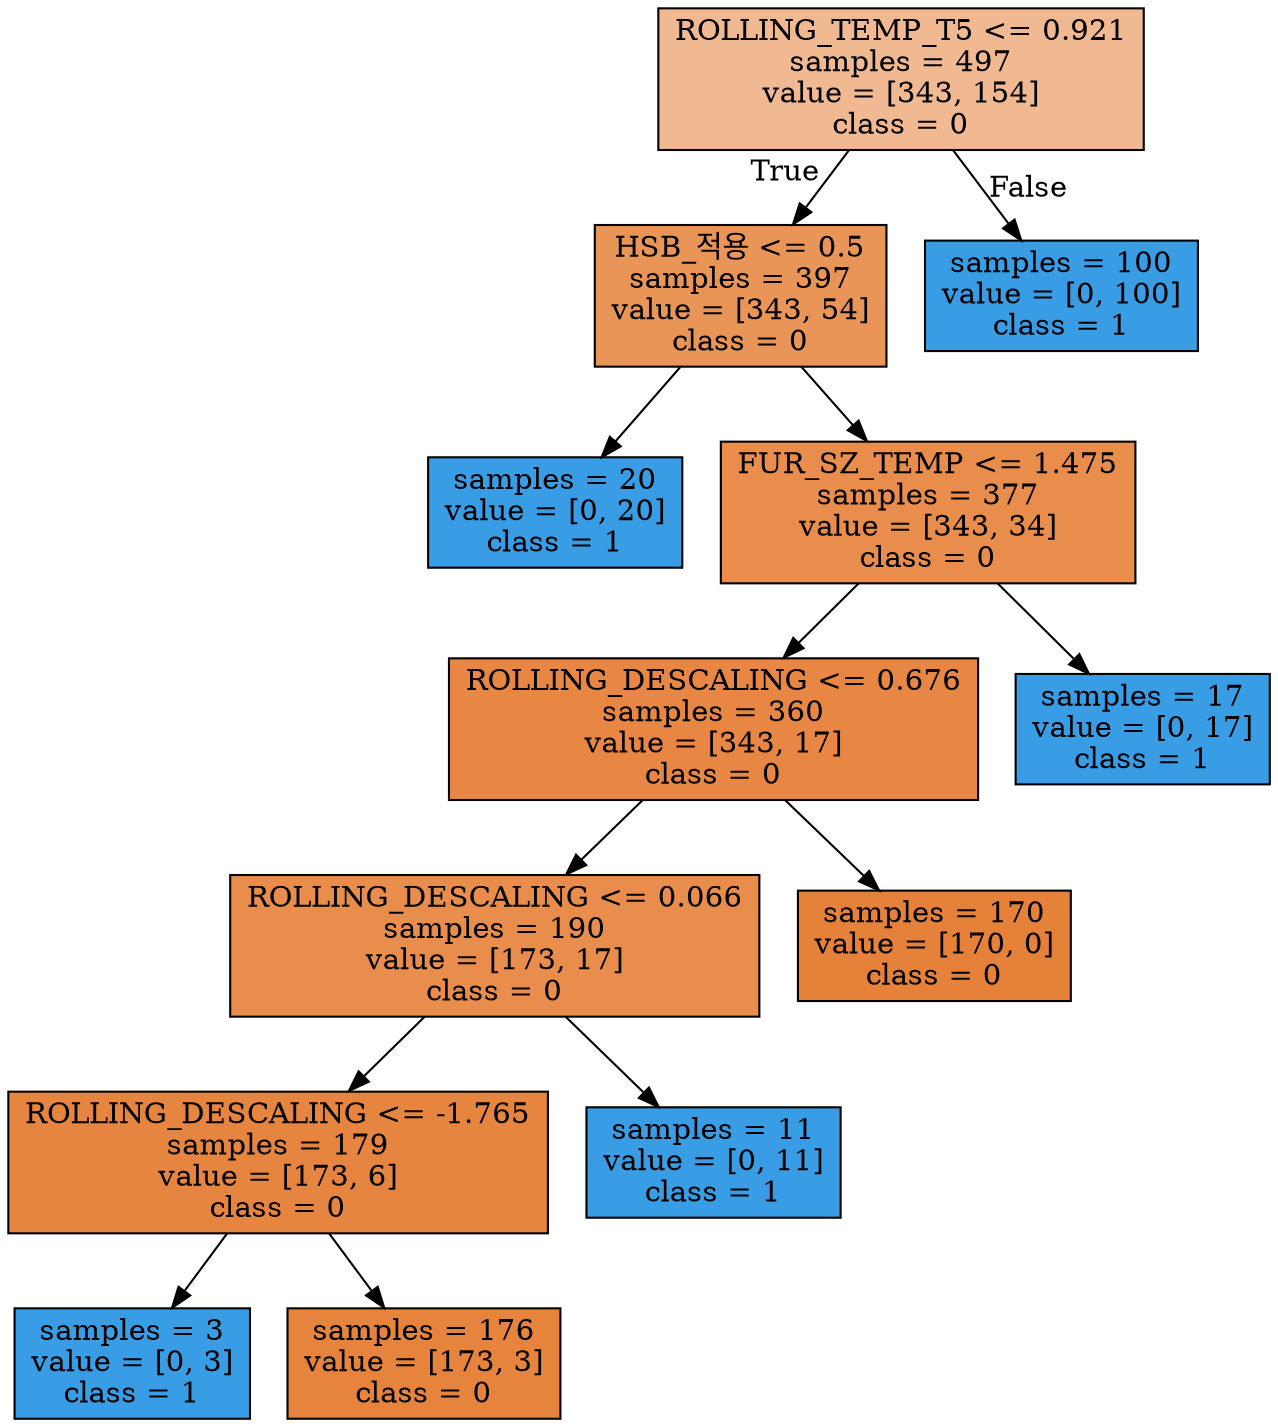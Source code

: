 digraph Tree {
node [shape=box, style="filled", color="black"] ;
0 [label="ROLLING_TEMP_T5 <= 0.921\nsamples = 497\nvalue = [343, 154]\nclass = 0", fillcolor="#e581398d"] ;
1 [label="HSB_적용 <= 0.5\nsamples = 397\nvalue = [343, 54]\nclass = 0", fillcolor="#e58139d7"] ;
0 -> 1 [labeldistance=2.5, labelangle=45, headlabel="True"] ;
2 [label="samples = 20\nvalue = [0, 20]\nclass = 1", fillcolor="#399de5ff"] ;
1 -> 2 ;
3 [label="FUR_SZ_TEMP <= 1.475\nsamples = 377\nvalue = [343, 34]\nclass = 0", fillcolor="#e58139e6"] ;
1 -> 3 ;
4 [label="ROLLING_DESCALING <= 0.676\nsamples = 360\nvalue = [343, 17]\nclass = 0", fillcolor="#e58139f2"] ;
3 -> 4 ;
5 [label="ROLLING_DESCALING <= 0.066\nsamples = 190\nvalue = [173, 17]\nclass = 0", fillcolor="#e58139e6"] ;
4 -> 5 ;
6 [label="ROLLING_DESCALING <= -1.765\nsamples = 179\nvalue = [173, 6]\nclass = 0", fillcolor="#e58139f6"] ;
5 -> 6 ;
7 [label="samples = 3\nvalue = [0, 3]\nclass = 1", fillcolor="#399de5ff"] ;
6 -> 7 ;
8 [label="samples = 176\nvalue = [173, 3]\nclass = 0", fillcolor="#e58139fb"] ;
6 -> 8 ;
9 [label="samples = 11\nvalue = [0, 11]\nclass = 1", fillcolor="#399de5ff"] ;
5 -> 9 ;
10 [label="samples = 170\nvalue = [170, 0]\nclass = 0", fillcolor="#e58139ff"] ;
4 -> 10 ;
11 [label="samples = 17\nvalue = [0, 17]\nclass = 1", fillcolor="#399de5ff"] ;
3 -> 11 ;
12 [label="samples = 100\nvalue = [0, 100]\nclass = 1", fillcolor="#399de5ff"] ;
0 -> 12 [labeldistance=2.5, labelangle=-45, headlabel="False"] ;
}